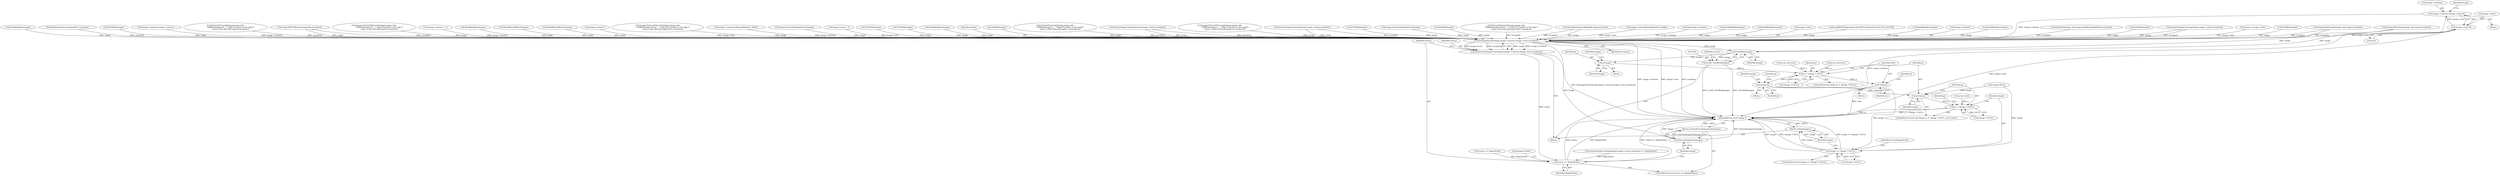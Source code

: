 digraph "0_ImageMagick_bef1e4f637d8f665bc133a9c6d30df08d983bc3a@pointer" {
"1001161" [label="(Call,image->columns=image->rows=0)"];
"1001165" [label="(Call,image->rows=0)"];
"1001820" [label="(Call,SetImageExtent(image,image->columns,image->rows,exception))"];
"1001818" [label="(Call,status=SetImageExtent(image,image->columns,image->rows,exception))"];
"1001830" [label="(Call,status == MagickFalse)"];
"1001834" [label="(Call,DestroyImageList(image))"];
"1001833" [label="(Return,return(DestroyImageList(image));)"];
"1001839" [label="(Call,CloseBlob(image))"];
"1001837" [label="(Call,(void) CloseBlob(image))"];
"1001847" [label="(Call,p=image)"];
"1001854" [label="(Call,p != (Image *) NULL)"];
"1001861" [label="(Call,*tmp=p)"];
"1001887" [label="(Call,image=p)"];
"1001896" [label="(Call,p=image)"];
"1001899" [label="(Call,p != (Image *) NULL)"];
"1001918" [label="(Call,image == (Image *) NULL)"];
"1001926" [label="(Return,return(image);)"];
"1001856" [label="(Call,(Image *) NULL)"];
"1001859" [label="(Block,)"];
"1001897" [label="(Identifier,p)"];
"1001862" [label="(Identifier,tmp)"];
"1001845" [label="(Identifier,scene)"];
"1001185" [label="(Call,ExtractPostscript(image,image_info,\n                  TellBlob(image)+0x3C,   /* skip PS l2 header in the wpg */\n                  (ssize_t) Rec.RecordLength-0x3C,exception))"];
"1001896" [label="(Call,p=image)"];
"1001891" [label="(Identifier,p)"];
"1001487" [label="(Call,image->rows=Bitmap2Header1.Height)"];
"1001576" [label="(Call,bpp*image->columns)"];
"1001886" [label="(Block,)"];
"1001828" [label="(Identifier,exception)"];
"1000568" [label="(Call,ReadBlobByte(image))"];
"1001830" [label="(Call,status == MagickFalse)"];
"1000383" [label="(Block,)"];
"1001623" [label="(Call,InsertRow(image,BImgBuff,i,bpp,exception))"];
"1000352" [label="(Call,ReadBlobByte(image))"];
"1001825" [label="(Call,image->rows)"];
"1001831" [label="(Identifier,status)"];
"1001853" [label="(ControlStructure,while (p != (Image *) NULL))"];
"1001169" [label="(Literal,0)"];
"1001840" [label="(Identifier,image)"];
"1001848" [label="(Identifier,p)"];
"1001800" [label="(Call,LoadWPG2Flags(image,StartWPG.PosSizePrecision,NULL,&CTM))"];
"1001854" [label="(Call,p != (Image *) NULL)"];
"1001863" [label="(Identifier,p)"];
"1001927" [label="(Identifier,image)"];
"1001238" [label="(Call,ReadBlobByte(image))"];
"1001822" [label="(Call,image->columns)"];
"1001330" [label="(Call,AcquireImageColormap(image,image->colors,exception) == MagickFalse)"];
"1000206" [label="(Call,OpenBlob(image_info,image,ReadBinaryBlobMode,exception))"];
"1001835" [label="(Identifier,image)"];
"1001165" [label="(Call,image->rows=0)"];
"1001901" [label="(Call,(Image *) NULL)"];
"1001847" [label="(Call,p=image)"];
"1001306" [label="(Call,ReadBlobByte(image))"];
"1001841" [label="(Block,)"];
"1000212" [label="(Call,status == MagickFalse)"];
"1001271" [label="(Call,EOFBlob(image))"];
"1001832" [label="(Identifier,MagickFalse)"];
"1001917" [label="(ControlStructure,if (image == (Image *) NULL))"];
"1001518" [label="(Call,AcquireImageColormap(image,image->colors,exception))"];
"1001609" [label="(Call,(ssize_t) image->rows)"];
"1000366" [label="(Call,EOFBlob(image))"];
"1001851" [label="(Identifier,image)"];
"1001899" [label="(Call,p != (Image *) NULL)"];
"1001833" [label="(Return,return(DestroyImageList(image));)"];
"1001920" [label="(Call,(Image *) NULL)"];
"1001887" [label="(Call,image=p)"];
"1001911" [label="(Identifier,p)"];
"1001166" [label="(Call,image->rows)"];
"1001398" [label="(Call,ReadBlobByte(image))"];
"1001850" [label="(Call,image=NULL)"];
"1000140" [label="(MethodParameterIn,ExceptionInfo *exception)"];
"1001900" [label="(Identifier,p)"];
"1001928" [label="(MethodReturn,static Image *)"];
"1001217" [label="(Call,EOFBlob(image))"];
"1001749" [label="(Call,image->columns=image->rows=1)"];
"1000580" [label="(Call,ExtractPostscript(image,image_info,\n                  TellBlob(image)+8,   /* skip PS header in the wpg */\n                  (ssize_t) Rec.RecordLength-8,exception))"];
"1001855" [label="(Identifier,p)"];
"1001162" [label="(Call,image->columns)"];
"1001642" [label="(Call,UnpackWPG2Raster(image,bpp,exception))"];
"1000578" [label="(Call,image=ExtractPostscript(image,image_info,\n                  TellBlob(image)+8,   /* skip PS header in the wpg */\n                  (ssize_t) Rec.RecordLength-8,exception))"];
"1001139" [label="(Call,AcquireNextImage(image_info,image,exception))"];
"1001819" [label="(Identifier,status)"];
"1000141" [label="(Block,)"];
"1001898" [label="(Identifier,image)"];
"1000300" [label="(Call,image->columns = 1)"];
"1001439" [label="(Call,ReadBlobByte(image))"];
"1001834" [label="(Call,DestroyImageList(image))"];
"1001877" [label="(Call,p=p->previous)"];
"1001767" [label="(Call,ReadBlobLSBShort(image))"];
"1000272" [label="(Call,ReadBlobLSBShort(image))"];
"1001924" [label="(Identifier,CorruptImageError)"];
"1001829" [label="(ControlStructure,if (status == MagickFalse))"];
"1001753" [label="(Call,image->rows=1)"];
"1001183" [label="(Call,image=ExtractPostscript(image,image_info,\n                  TellBlob(image)+0x3C,   /* skip PS l2 header in the wpg */\n                  (ssize_t) Rec.RecordLength-0x3C,exception))"];
"1001727" [label="(Call,AcquireNextImage(image_info,image,exception))"];
"1001480" [label="(Call,image->columns=Bitmap2Header1.Width)"];
"1001820" [label="(Call,SetImageExtent(image,image->columns,image->rows,exception))"];
"1001745" [label="(Call,image=SyncNextImageInList(image))"];
"1001918" [label="(Call,image == (Image *) NULL)"];
"1001837" [label="(Call,(void) CloseBlob(image))"];
"1001161" [label="(Call,image->columns=image->rows=0)"];
"1000305" [label="(Call,image->rows = 1)"];
"1000343" [label="(Call,EOFBlob(image))"];
"1001229" [label="(Call,EOFBlob(image))"];
"1001890" [label="(Call,p=p->previous)"];
"1001251" [label="(Call,ReadBlobByte(image))"];
"1001821" [label="(Identifier,image)"];
"1001279" [label="(Call,TellBlob(image))"];
"1001904" [label="(Call,p=p->next)"];
"1001861" [label="(Call,*tmp=p)"];
"1001926" [label="(Return,return(image);)"];
"1001888" [label="(Identifier,image)"];
"1001919" [label="(Identifier,image)"];
"1001779" [label="(Call,ExtractPostscript(image,image_info,\n                  TellBlob(image)+i,    /*skip PS header in the wpg2*/\n                  (ssize_t) (Rec2.RecordLength-i-2),exception))"];
"1001889" [label="(Identifier,p)"];
"1001836" [label="(JumpTarget,Finish:)"];
"1001895" [label="(ControlStructure,for (p=image; p != (Image *) NULL; p=p->next))"];
"1001331" [label="(Call,AcquireImageColormap(image,image->colors,exception))"];
"1001818" [label="(Call,status=SetImageExtent(image,image->columns,image->rows,exception))"];
"1001849" [label="(Identifier,image)"];
"1001777" [label="(Call,image=ExtractPostscript(image,image_info,\n                  TellBlob(image)+i,    /*skip PS header in the wpg2*/\n                  (ssize_t) (Rec2.RecordLength-i-2),exception))"];
"1001172" [label="(Identifier,image)"];
"1000508" [label="(Call,AcquireImageColormap(image,image->colors,exception))"];
"1000331" [label="(Call,EOFBlob(image))"];
"1001157" [label="(Call,image=SyncNextImageInList(image))"];
"1001839" [label="(Call,CloseBlob(image))"];
"1001868" [label="(Identifier,p)"];
"1000374" [label="(Call,TellBlob(image))"];
"1001161" -> "1000383"  [label="AST: "];
"1001161" -> "1001165"  [label="CFG: "];
"1001162" -> "1001161"  [label="AST: "];
"1001165" -> "1001161"  [label="AST: "];
"1001172" -> "1001161"  [label="CFG: "];
"1001161" -> "1001928"  [label="DDG: image->columns"];
"1001165" -> "1001161"  [label="DDG: image->rows"];
"1001161" -> "1001820"  [label="DDG: image->columns"];
"1001165" -> "1001169"  [label="CFG: "];
"1001166" -> "1001165"  [label="AST: "];
"1001169" -> "1001165"  [label="AST: "];
"1001165" -> "1001928"  [label="DDG: image->rows"];
"1001165" -> "1001820"  [label="DDG: image->rows"];
"1001820" -> "1001818"  [label="AST: "];
"1001820" -> "1001828"  [label="CFG: "];
"1001821" -> "1001820"  [label="AST: "];
"1001822" -> "1001820"  [label="AST: "];
"1001825" -> "1001820"  [label="AST: "];
"1001828" -> "1001820"  [label="AST: "];
"1001818" -> "1001820"  [label="CFG: "];
"1001820" -> "1001928"  [label="DDG: image->columns"];
"1001820" -> "1001928"  [label="DDG: image->rows"];
"1001820" -> "1001928"  [label="DDG: exception"];
"1001820" -> "1001818"  [label="DDG: image"];
"1001820" -> "1001818"  [label="DDG: image->columns"];
"1001820" -> "1001818"  [label="DDG: image->rows"];
"1001820" -> "1001818"  [label="DDG: exception"];
"1000578" -> "1001820"  [label="DDG: image"];
"1001279" -> "1001820"  [label="DDG: image"];
"1001800" -> "1001820"  [label="DDG: image"];
"1000568" -> "1001820"  [label="DDG: image"];
"1001217" -> "1001820"  [label="DDG: image"];
"1001331" -> "1001820"  [label="DDG: image"];
"1001331" -> "1001820"  [label="DDG: exception"];
"1001238" -> "1001820"  [label="DDG: image"];
"1001271" -> "1001820"  [label="DDG: image"];
"1000352" -> "1001820"  [label="DDG: image"];
"1001306" -> "1001820"  [label="DDG: image"];
"1001183" -> "1001820"  [label="DDG: image"];
"1000366" -> "1001820"  [label="DDG: image"];
"1000272" -> "1001820"  [label="DDG: image"];
"1001767" -> "1001820"  [label="DDG: image"];
"1001251" -> "1001820"  [label="DDG: image"];
"1001439" -> "1001820"  [label="DDG: image"];
"1001642" -> "1001820"  [label="DDG: image"];
"1001642" -> "1001820"  [label="DDG: exception"];
"1000374" -> "1001820"  [label="DDG: image"];
"1000343" -> "1001820"  [label="DDG: image"];
"1000508" -> "1001820"  [label="DDG: image"];
"1000508" -> "1001820"  [label="DDG: exception"];
"1001518" -> "1001820"  [label="DDG: image"];
"1001518" -> "1001820"  [label="DDG: exception"];
"1001777" -> "1001820"  [label="DDG: image"];
"1001229" -> "1001820"  [label="DDG: image"];
"1000331" -> "1001820"  [label="DDG: image"];
"1001623" -> "1001820"  [label="DDG: image"];
"1001623" -> "1001820"  [label="DDG: exception"];
"1001745" -> "1001820"  [label="DDG: image"];
"1001398" -> "1001820"  [label="DDG: image"];
"1001157" -> "1001820"  [label="DDG: image"];
"1001749" -> "1001820"  [label="DDG: image->columns"];
"1001576" -> "1001820"  [label="DDG: image->columns"];
"1000300" -> "1001820"  [label="DDG: image->columns"];
"1001480" -> "1001820"  [label="DDG: image->columns"];
"1001487" -> "1001820"  [label="DDG: image->rows"];
"1001753" -> "1001820"  [label="DDG: image->rows"];
"1001609" -> "1001820"  [label="DDG: image->rows"];
"1000305" -> "1001820"  [label="DDG: image->rows"];
"1001185" -> "1001820"  [label="DDG: exception"];
"1001727" -> "1001820"  [label="DDG: exception"];
"1000206" -> "1001820"  [label="DDG: exception"];
"1001139" -> "1001820"  [label="DDG: exception"];
"1001779" -> "1001820"  [label="DDG: exception"];
"1000580" -> "1001820"  [label="DDG: exception"];
"1000140" -> "1001820"  [label="DDG: exception"];
"1001820" -> "1001834"  [label="DDG: image"];
"1001820" -> "1001839"  [label="DDG: image"];
"1001818" -> "1000141"  [label="AST: "];
"1001819" -> "1001818"  [label="AST: "];
"1001831" -> "1001818"  [label="CFG: "];
"1001818" -> "1001928"  [label="DDG: SetImageExtent(image,image->columns,image->rows,exception)"];
"1001818" -> "1001830"  [label="DDG: status"];
"1001830" -> "1001829"  [label="AST: "];
"1001830" -> "1001832"  [label="CFG: "];
"1001831" -> "1001830"  [label="AST: "];
"1001832" -> "1001830"  [label="AST: "];
"1001835" -> "1001830"  [label="CFG: "];
"1001836" -> "1001830"  [label="CFG: "];
"1001830" -> "1001928"  [label="DDG: status == MagickFalse"];
"1001830" -> "1001928"  [label="DDG: status"];
"1001830" -> "1001928"  [label="DDG: MagickFalse"];
"1001330" -> "1001830"  [label="DDG: MagickFalse"];
"1000212" -> "1001830"  [label="DDG: MagickFalse"];
"1001834" -> "1001833"  [label="AST: "];
"1001834" -> "1001835"  [label="CFG: "];
"1001835" -> "1001834"  [label="AST: "];
"1001833" -> "1001834"  [label="CFG: "];
"1001834" -> "1001928"  [label="DDG: DestroyImageList(image)"];
"1001834" -> "1001928"  [label="DDG: image"];
"1001834" -> "1001833"  [label="DDG: DestroyImageList(image)"];
"1001833" -> "1001829"  [label="AST: "];
"1001928" -> "1001833"  [label="CFG: "];
"1001833" -> "1001928"  [label="DDG: <RET>"];
"1001839" -> "1001837"  [label="AST: "];
"1001839" -> "1001840"  [label="CFG: "];
"1001840" -> "1001839"  [label="AST: "];
"1001837" -> "1001839"  [label="CFG: "];
"1001839" -> "1001837"  [label="DDG: image"];
"1001727" -> "1001839"  [label="DDG: image"];
"1001139" -> "1001839"  [label="DDG: image"];
"1001839" -> "1001847"  [label="DDG: image"];
"1001837" -> "1000141"  [label="AST: "];
"1001838" -> "1001837"  [label="AST: "];
"1001845" -> "1001837"  [label="CFG: "];
"1001837" -> "1001928"  [label="DDG: CloseBlob(image)"];
"1001837" -> "1001928"  [label="DDG: (void) CloseBlob(image)"];
"1001847" -> "1001841"  [label="AST: "];
"1001847" -> "1001849"  [label="CFG: "];
"1001848" -> "1001847"  [label="AST: "];
"1001849" -> "1001847"  [label="AST: "];
"1001851" -> "1001847"  [label="CFG: "];
"1001847" -> "1001854"  [label="DDG: p"];
"1001854" -> "1001853"  [label="AST: "];
"1001854" -> "1001856"  [label="CFG: "];
"1001855" -> "1001854"  [label="AST: "];
"1001856" -> "1001854"  [label="AST: "];
"1001862" -> "1001854"  [label="CFG: "];
"1001897" -> "1001854"  [label="CFG: "];
"1001877" -> "1001854"  [label="DDG: p"];
"1001890" -> "1001854"  [label="DDG: p"];
"1001856" -> "1001854"  [label="DDG: NULL"];
"1001854" -> "1001861"  [label="DDG: p"];
"1001854" -> "1001887"  [label="DDG: p"];
"1001861" -> "1001859"  [label="AST: "];
"1001861" -> "1001863"  [label="CFG: "];
"1001862" -> "1001861"  [label="AST: "];
"1001863" -> "1001861"  [label="AST: "];
"1001868" -> "1001861"  [label="CFG: "];
"1001861" -> "1001928"  [label="DDG: tmp"];
"1001887" -> "1001886"  [label="AST: "];
"1001887" -> "1001889"  [label="CFG: "];
"1001888" -> "1001887"  [label="AST: "];
"1001889" -> "1001887"  [label="AST: "];
"1001891" -> "1001887"  [label="CFG: "];
"1001887" -> "1001896"  [label="DDG: image"];
"1001887" -> "1001918"  [label="DDG: image"];
"1001896" -> "1001895"  [label="AST: "];
"1001896" -> "1001898"  [label="CFG: "];
"1001897" -> "1001896"  [label="AST: "];
"1001898" -> "1001896"  [label="AST: "];
"1001900" -> "1001896"  [label="CFG: "];
"1001850" -> "1001896"  [label="DDG: image"];
"1001896" -> "1001899"  [label="DDG: p"];
"1001899" -> "1001895"  [label="AST: "];
"1001899" -> "1001901"  [label="CFG: "];
"1001900" -> "1001899"  [label="AST: "];
"1001901" -> "1001899"  [label="AST: "];
"1001911" -> "1001899"  [label="CFG: "];
"1001919" -> "1001899"  [label="CFG: "];
"1001899" -> "1001928"  [label="DDG: p != (Image *) NULL"];
"1001899" -> "1001928"  [label="DDG: p"];
"1001904" -> "1001899"  [label="DDG: p"];
"1001901" -> "1001899"  [label="DDG: NULL"];
"1001918" -> "1001917"  [label="AST: "];
"1001918" -> "1001920"  [label="CFG: "];
"1001919" -> "1001918"  [label="AST: "];
"1001920" -> "1001918"  [label="AST: "];
"1001924" -> "1001918"  [label="CFG: "];
"1001927" -> "1001918"  [label="CFG: "];
"1001918" -> "1001928"  [label="DDG: image == (Image *) NULL"];
"1001918" -> "1001928"  [label="DDG: image"];
"1001918" -> "1001928"  [label="DDG: (Image *) NULL"];
"1001850" -> "1001918"  [label="DDG: image"];
"1001920" -> "1001918"  [label="DDG: NULL"];
"1001918" -> "1001926"  [label="DDG: image"];
"1001926" -> "1000141"  [label="AST: "];
"1001926" -> "1001927"  [label="CFG: "];
"1001927" -> "1001926"  [label="AST: "];
"1001928" -> "1001926"  [label="CFG: "];
"1001926" -> "1001928"  [label="DDG: <RET>"];
"1001927" -> "1001926"  [label="DDG: image"];
}
